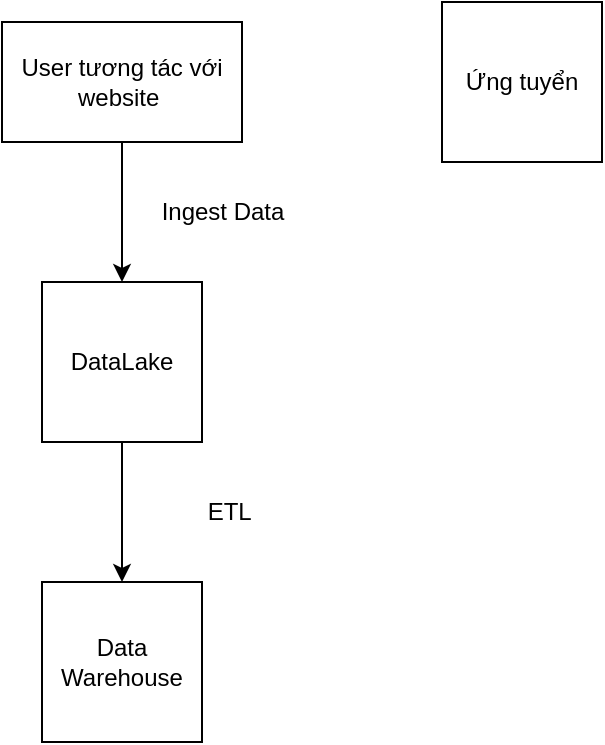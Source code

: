 <mxfile version="20.3.6" type="device"><diagram id="C5RBs43oDa-KdzZeNtuy" name="Page-1"><mxGraphModel dx="1375" dy="786" grid="1" gridSize="10" guides="1" tooltips="1" connect="1" arrows="1" fold="1" page="1" pageScale="1" pageWidth="827" pageHeight="1169" math="0" shadow="0"><root><mxCell id="WIyWlLk6GJQsqaUBKTNV-0"/><mxCell id="WIyWlLk6GJQsqaUBKTNV-1" parent="WIyWlLk6GJQsqaUBKTNV-0"/><mxCell id="04JBXtQDa9wdppiZWVHb-2" value="" style="edgeStyle=orthogonalEdgeStyle;rounded=0;orthogonalLoop=1;jettySize=auto;html=1;" edge="1" parent="WIyWlLk6GJQsqaUBKTNV-1" source="04JBXtQDa9wdppiZWVHb-0" target="04JBXtQDa9wdppiZWVHb-1"><mxGeometry relative="1" as="geometry"/></mxCell><mxCell id="04JBXtQDa9wdppiZWVHb-0" value="User tương tác với website&amp;nbsp;" style="rounded=0;whiteSpace=wrap;html=1;" vertex="1" parent="WIyWlLk6GJQsqaUBKTNV-1"><mxGeometry x="100" y="90" width="120" height="60" as="geometry"/></mxCell><mxCell id="04JBXtQDa9wdppiZWVHb-4" value="" style="edgeStyle=orthogonalEdgeStyle;rounded=0;orthogonalLoop=1;jettySize=auto;html=1;" edge="1" parent="WIyWlLk6GJQsqaUBKTNV-1" source="04JBXtQDa9wdppiZWVHb-1" target="04JBXtQDa9wdppiZWVHb-3"><mxGeometry relative="1" as="geometry"/></mxCell><mxCell id="04JBXtQDa9wdppiZWVHb-1" value="DataLake" style="whiteSpace=wrap;html=1;aspect=fixed;" vertex="1" parent="WIyWlLk6GJQsqaUBKTNV-1"><mxGeometry x="120" y="220" width="80" height="80" as="geometry"/></mxCell><mxCell id="04JBXtQDa9wdppiZWVHb-3" value="Data Warehouse" style="whiteSpace=wrap;html=1;aspect=fixed;" vertex="1" parent="WIyWlLk6GJQsqaUBKTNV-1"><mxGeometry x="120" y="370" width="80" height="80" as="geometry"/></mxCell><mxCell id="04JBXtQDa9wdppiZWVHb-5" value="Ingest Data" style="text;html=1;resizable=0;autosize=1;align=center;verticalAlign=middle;points=[];fillColor=none;strokeColor=none;rounded=0;" vertex="1" parent="WIyWlLk6GJQsqaUBKTNV-1"><mxGeometry x="170" y="170" width="80" height="30" as="geometry"/></mxCell><mxCell id="04JBXtQDa9wdppiZWVHb-6" value="ETL&amp;nbsp;" style="text;html=1;resizable=0;autosize=1;align=center;verticalAlign=middle;points=[];fillColor=none;strokeColor=none;rounded=0;" vertex="1" parent="WIyWlLk6GJQsqaUBKTNV-1"><mxGeometry x="190" y="320" width="50" height="30" as="geometry"/></mxCell><mxCell id="04JBXtQDa9wdppiZWVHb-7" value="Ứng tuyển" style="whiteSpace=wrap;html=1;aspect=fixed;" vertex="1" parent="WIyWlLk6GJQsqaUBKTNV-1"><mxGeometry x="320" y="80" width="80" height="80" as="geometry"/></mxCell></root></mxGraphModel></diagram></mxfile>